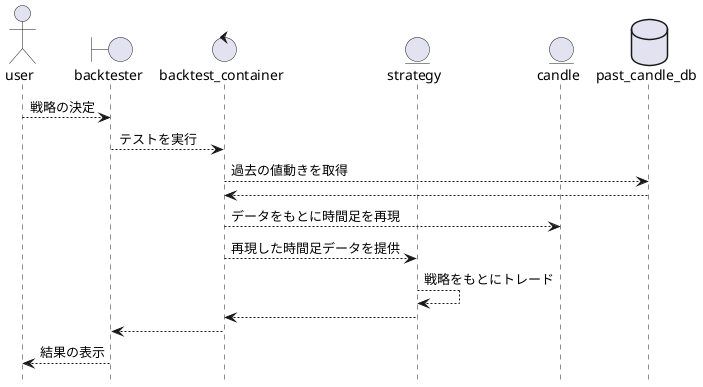 @startuml backtest

hide footbox

actor user
boundary backtester
control backtest_container
entity strategy
entity candle
database past_candle_db

user --> backtester : 戦略の決定
backtester --> backtest_container : テストを実行
backtest_container --> past_candle_db : 過去の値動きを取得
backtest_container <-- past_candle_db 
backtest_container --> candle : データをもとに時間足を再現
backtest_container --> strategy : 再現した時間足データを提供
strategy --> strategy : 戦略をもとにトレード
backtest_container <-- strategy 
backtester <-- backtest_container 
user <-- backtester : 結果の表示


@enduml